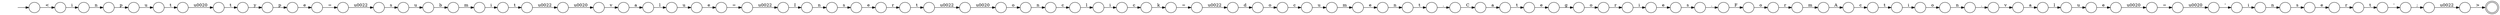 digraph Automaton {
  rankdir = LR;
  0 [shape=circle,label=""];
  0 -> 27 [label="c"]
  1 [shape=circle,label=""];
  1 -> 79 [label="i"]
  2 [shape=circle,label=""];
  2 -> 4 [label=";"]
  3 [shape=circle,label=""];
  3 -> 32 [label="."]
  4 [shape=circle,label=""];
  4 -> 91 [label="\u0022"]
  5 [shape=circle,label=""];
  5 -> 45 [label="i"]
  6 [shape=circle,label=""];
  6 -> 65 [label="t"]
  7 [shape=circle,label=""];
  7 -> 48 [label="d"]
  8 [shape=circle,label=""];
  8 -> 19 [label="\u0022"]
  9 [shape=circle,label=""];
  9 -> 43 [label="e"]
  10 [shape=circle,label=""];
  10 -> 50 [label="t"]
  11 [shape=circle,label=""];
  11 -> 69 [label="t"]
  12 [shape=circle,label=""];
  12 -> 14 [label="n"]
  13 [shape=circle,label=""];
  13 -> 90 [label="I"]
  14 [shape=circle,label=""];
  14 -> 84 [label="s"]
  15 [shape=circle,label=""];
  15 -> 31 [label="i"]
  16 [shape=circle,label=""];
  16 -> 80 [label="="]
  17 [shape=circle,label=""];
  17 -> 5 [label="t"]
  18 [shape=circle,label=""];
  18 -> 41 [label="s"]
  19 [shape=circle,label=""];
  19 -> 66 [label="\u0020"]
  20 [shape=circle,label=""];
  20 -> 16 [label="\u0020"]
  21 [shape=circle,label=""];
  21 -> 35 [label="e"]
  22 [shape=circle,label=""];
  22 -> 36 [label="l"]
  23 [shape=circle,label=""];
  23 -> 76 [label="b"]
  24 [shape=circle,label=""];
  24 -> 93 [label="s"]
  25 [shape=circle,label=""];
  25 -> 21 [label="s"]
  26 [shape=circle,label=""];
  26 -> 67 [label="g"]
  27 [shape=circle,label=""];
  27 -> 88 [label="l"]
  28 [shape=circle,label=""];
  28 -> 85 [label="l"]
  29 [shape=circle,label=""];
  29 -> 40 [label="i"]
  30 [shape=circle,label=""];
  30 -> 10 [label="r"]
  31 [shape=circle,label=""];
  31 -> 8 [label="t"]
  32 [shape=circle,label=""];
  32 -> 71 [label="v"]
  33 [shape=circle,label=""];
  33 -> 64 [label="t"]
  34 [shape=circle,label=""];
  34 -> 7 [label="\u0022"]
  35 [shape=circle,label=""];
  35 -> 33 [label="r"]
  36 [shape=circle,label=""];
  36 -> 44 [label="u"]
  37 [shape=circle,label=""];
  37 -> 38 [label="p"]
  38 [shape=circle,label=""];
  38 -> 58 [label="e"]
  39 [shape=circle,label=""];
  39 -> 78 [label="p"]
  40 [shape=circle,label=""];
  40 -> 39 [label="n"]
  41 [shape=circle,label=""];
  41 -> 83 [label="."]
  42 [shape=circle,label=""];
  42 -> 95 [label="r"]
  43 [shape=circle,label=""];
  43 -> 77 [label="="]
  44 [shape=circle,label=""];
  44 -> 20 [label="e"]
  45 [shape=circle,label=""];
  45 -> 46 [label="o"]
  46 [shape=circle,label=""];
  46 -> 3 [label="n"]
  47 [shape=circle,label=""];
  47 -> 68 [label="m"]
  48 [shape=circle,label=""];
  48 -> 72 [label="o"]
  49 [shape=circle,label=""];
  49 -> 87 [label="A"]
  50 [shape=circle,label=""];
  50 -> 2 [label="'"]
  51 [shape=circle,label=""];
  51 -> 82 [label="a"]
  52 [shape=circle,label=""];
  52 -> 51 [label="C"]
  53 [shape=circle,label=""];
  53 -> 94 [label="'"]
  54 [shape=circle,label=""];
  initial [shape=plaintext,label=""];
  initial -> 54
  54 -> 29 [label="<"]
  55 [shape=circle,label=""];
  55 -> 56 [label="t"]
  56 [shape=circle,label=""];
  56 -> 6 [label="\u0020"]
  57 [shape=doublecircle,label=""];
  58 [shape=circle,label=""];
  58 -> 62 [label="="]
  59 [shape=circle,label=""];
  59 -> 74 [label="\u0020"]
  60 [shape=circle,label=""];
  60 -> 11 [label="n"]
  61 [shape=circle,label=""];
  61 -> 70 [label="k"]
  62 [shape=circle,label=""];
  62 -> 24 [label="\u0022"]
  63 [shape=circle,label=""];
  63 -> 0 [label="n"]
  64 [shape=circle,label=""];
  64 -> 59 [label="\u0022"]
  65 [shape=circle,label=""];
  65 -> 37 [label="y"]
  66 [shape=circle,label=""];
  66 -> 92 [label="v"]
  67 [shape=circle,label=""];
  67 -> 75 [label="o"]
  68 [shape=circle,label=""];
  68 -> 60 [label="e"]
  69 [shape=circle,label=""];
  69 -> 52 [label="."]
  70 [shape=circle,label=""];
  70 -> 34 [label="="]
  71 [shape=circle,label=""];
  71 -> 22 [label="a"]
  72 [shape=circle,label=""];
  72 -> 89 [label="c"]
  73 [shape=circle,label=""];
  73 -> 42 [label="o"]
  74 [shape=circle,label=""];
  74 -> 63 [label="o"]
  75 [shape=circle,label=""];
  75 -> 1 [label="r"]
  76 [shape=circle,label=""];
  76 -> 15 [label="m"]
  77 [shape=circle,label=""];
  77 -> 13 [label="\u0022"]
  78 [shape=circle,label=""];
  78 -> 55 [label="u"]
  79 [shape=circle,label=""];
  79 -> 18 [label="e"]
  80 [shape=circle,label=""];
  80 -> 53 [label="\u0020"]
  81 [shape=circle,label=""];
  81 -> 61 [label="c"]
  82 [shape=circle,label=""];
  82 -> 86 [label="t"]
  83 [shape=circle,label=""];
  83 -> 73 [label="F"]
  84 [shape=circle,label=""];
  84 -> 30 [label="e"]
  85 [shape=circle,label=""];
  85 -> 9 [label="u"]
  86 [shape=circle,label=""];
  86 -> 26 [label="e"]
  87 [shape=circle,label=""];
  87 -> 17 [label="c"]
  88 [shape=circle,label=""];
  88 -> 81 [label="i"]
  89 [shape=circle,label=""];
  89 -> 47 [label="u"]
  90 [shape=circle,label=""];
  90 -> 25 [label="n"]
  91 [shape=circle,label=""];
  91 -> 57 [label=">"]
  92 [shape=circle,label=""];
  92 -> 28 [label="a"]
  93 [shape=circle,label=""];
  93 -> 23 [label="u"]
  94 [shape=circle,label=""];
  94 -> 12 [label="i"]
  95 [shape=circle,label=""];
  95 -> 49 [label="m"]
}

